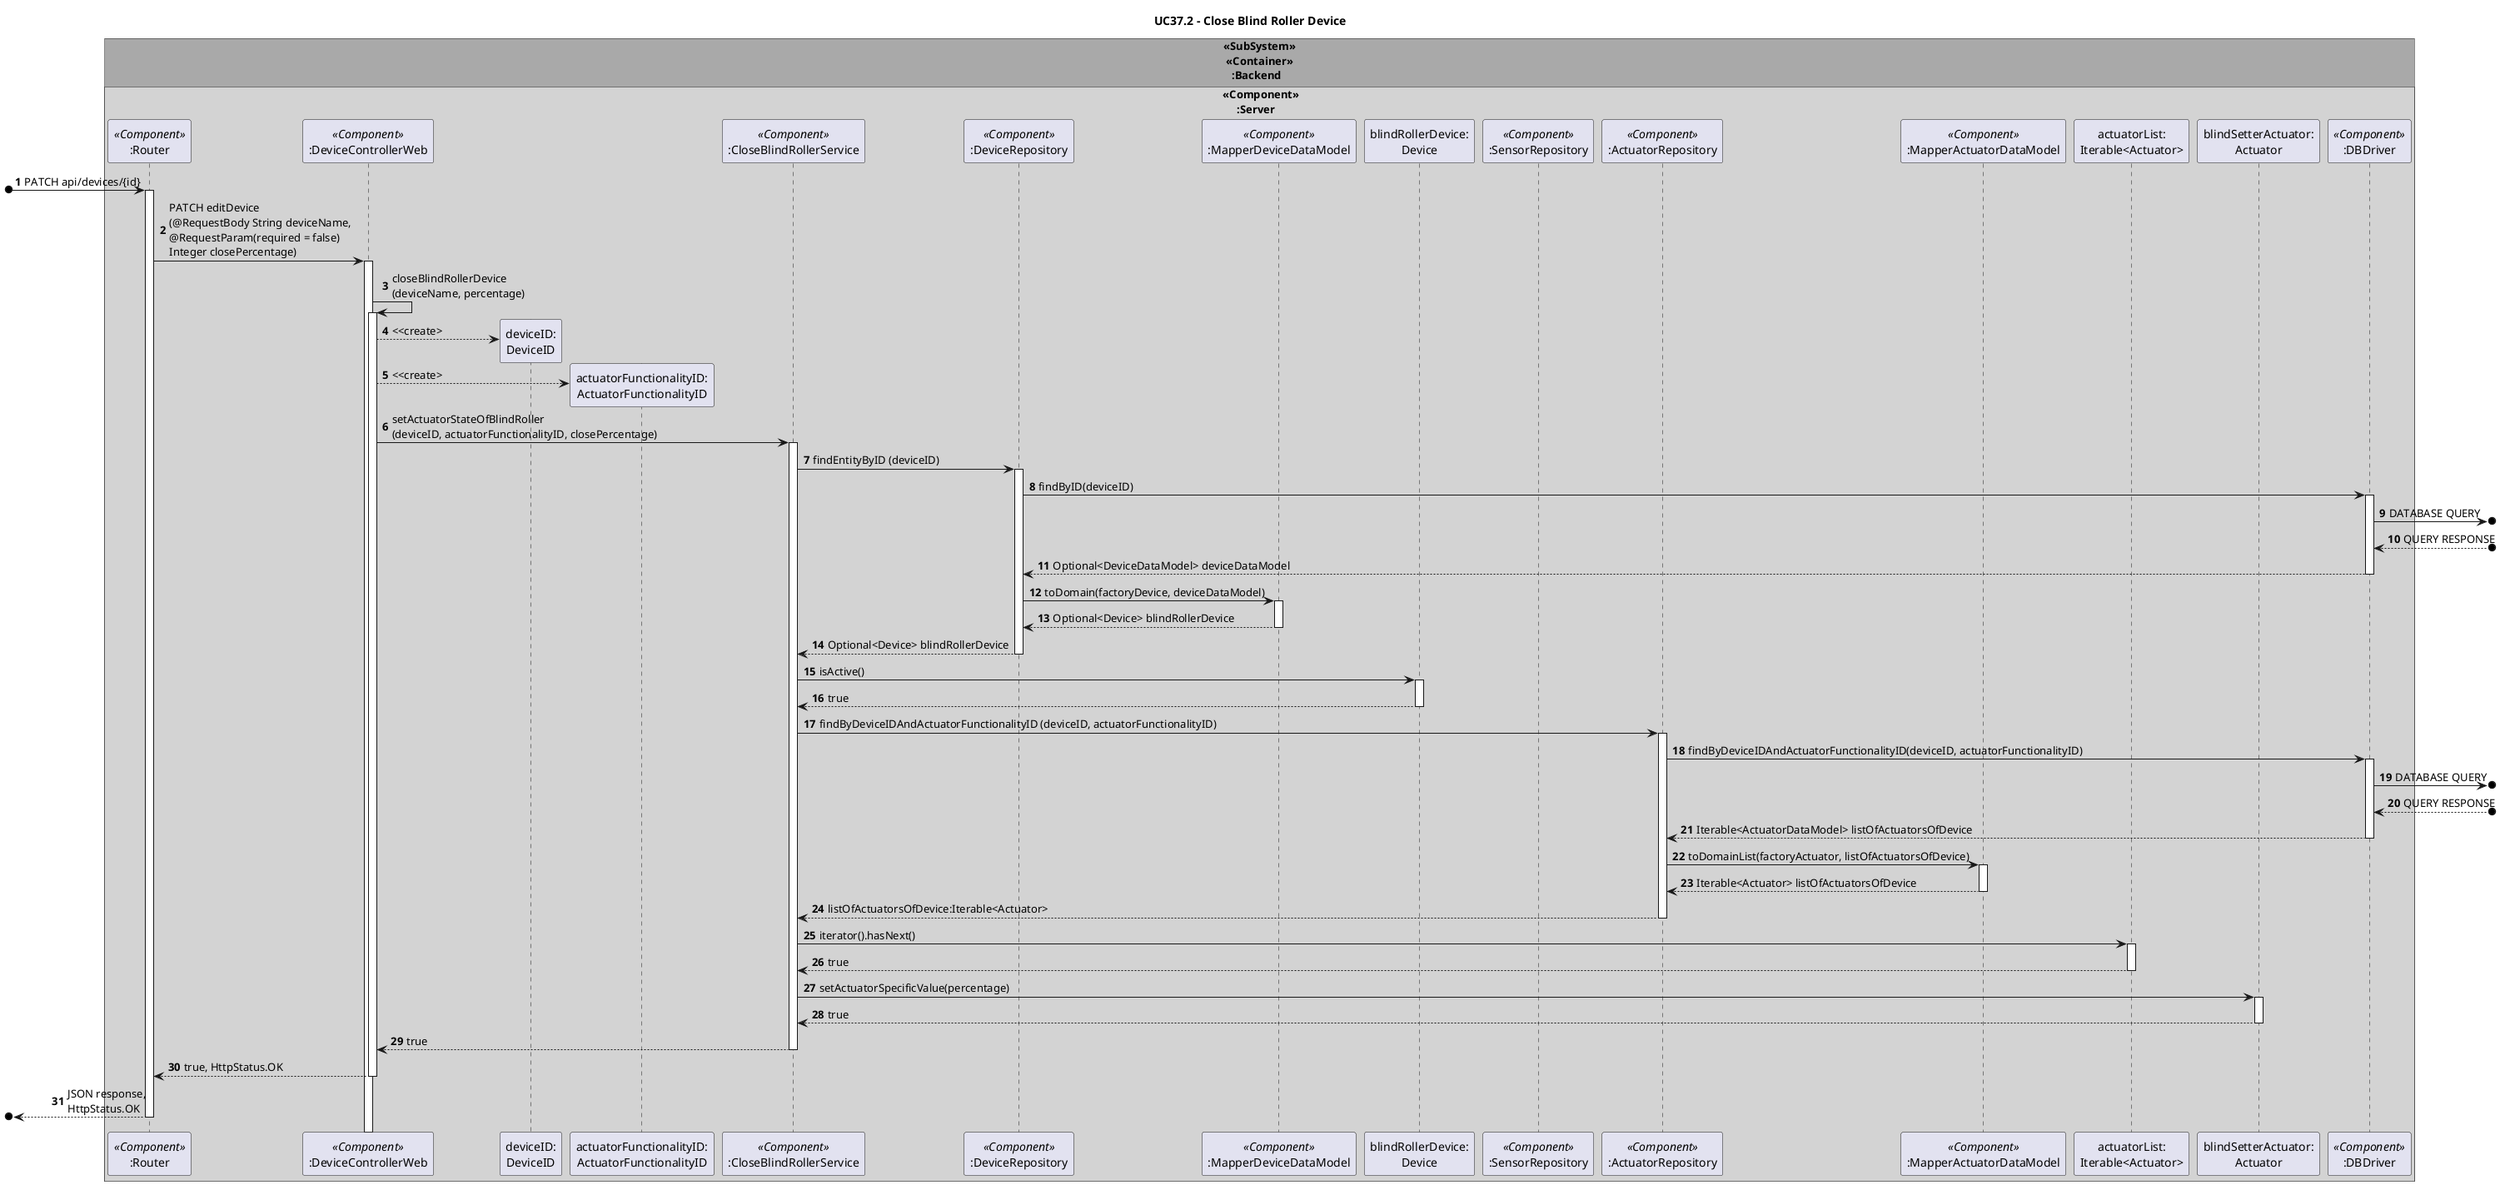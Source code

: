 @startuml
title UC37.2 - Close Blind Roller Device

autonumber

!pragma teoz true


box "<<SubSystem>>\n <<Container>> \n   :Backend" #DarkGrey
box " <<Component>>\n      :Server" #LightGrey
participant ":Router" as Router <<Component>>
participant ":DeviceControllerWeb" as Controller <<Component>>
participant "deviceID:\nDeviceID" as deviceID
participant "actuatorFunctionalityID:\nActuatorFunctionalityID" as actuatorFunctionalityID
participant ":CloseBlindRollerService" as service <<Component>>
participant ":DeviceRepository" as deviceRepo <<Component>>
participant ":MapperDeviceDataModel" as mapperDM <<Component>>
participant "blindRollerDevice:\nDevice" as deviceObject
participant ":SensorRepository" as sensorRepo <<Component>>
participant ":ActuatorRepository" as actuatorRepo <<Component>>
participant ":MapperActuatorDataModel" as mapperActuatorDM <<Component>>
participant "actuatorList:\nIterable<Actuator>" as iterableActuator
participant "blindSetterActuator:\nActuator" as actuator
participant ":DBDriver" as DBDriver <<Component>>
end box
end box

[o-> Router: PATCH api/devices/{id}
activate Router

Router -> Controller: PATCH editDevice \n(@RequestBody String deviceName, \n@RequestParam(required = false) \nInteger closePercentage)
activate Controller
Controller -> Controller : closeBlindRollerDevice\n(deviceName, percentage)
activate Controller

Controller --> deviceID** : <<create>
Controller --> actuatorFunctionalityID** : <<create>

Controller -> service : setActuatorStateOfBlindRoller \n(deviceID, actuatorFunctionalityID, closePercentage)
activate service

service -> deviceRepo : findEntityByID (deviceID)
activate deviceRepo
deviceRepo -> DBDriver : findByID(deviceID)
activate DBDriver
DBDriver ->o]: DATABASE QUERY
DBDriver <--o]: QUERY RESPONSE
DBDriver --> deviceRepo : Optional<DeviceDataModel> deviceDataModel
deactivate DBDriver
deviceRepo -> mapperDM : toDomain(factoryDevice, deviceDataModel)
activate mapperDM
mapperDM --> deviceRepo : Optional<Device> blindRollerDevice
deactivate mapperDM
deviceRepo --> service : Optional<Device> blindRollerDevice
deactivate deviceRepo
service -> deviceObject : isActive()
activate deviceObject
deviceObject --> service : true
deactivate deviceObject

service -> actuatorRepo: findByDeviceIDAndActuatorFunctionalityID (deviceID, actuatorFunctionalityID)
activate actuatorRepo
actuatorRepo -> DBDriver : findByDeviceIDAndActuatorFunctionalityID(deviceID, actuatorFunctionalityID)
activate DBDriver
DBDriver ->o]: DATABASE QUERY
DBDriver <--o]: QUERY RESPONSE
DBDriver --> actuatorRepo : Iterable<ActuatorDataModel> listOfActuatorsOfDevice
deactivate DBDriver
actuatorRepo -> mapperActuatorDM : toDomainList(factoryActuator, listOfActuatorsOfDevice)
activate mapperActuatorDM
mapperActuatorDM --> actuatorRepo : Iterable<Actuator> listOfActuatorsOfDevice
deactivate mapperActuatorDM
actuatorRepo --> service: listOfActuatorsOfDevice:Iterable<Actuator>
deactivate actuatorRepo
service -> iterableActuator : iterator().hasNext()
activate iterableActuator
iterableActuator --> service : true
deactivate iterableActuator
service -> actuator : setActuatorSpecificValue(percentage)
activate actuator
actuator --> service: true
deactivate actuator

service --> Controller: true
deactivate service
Router <-- Controller: true, HttpStatus.OK
deactivate Controller

[o<-- Router: JSON response, \nHttpStatus.OK
deactivate Router

@enduml